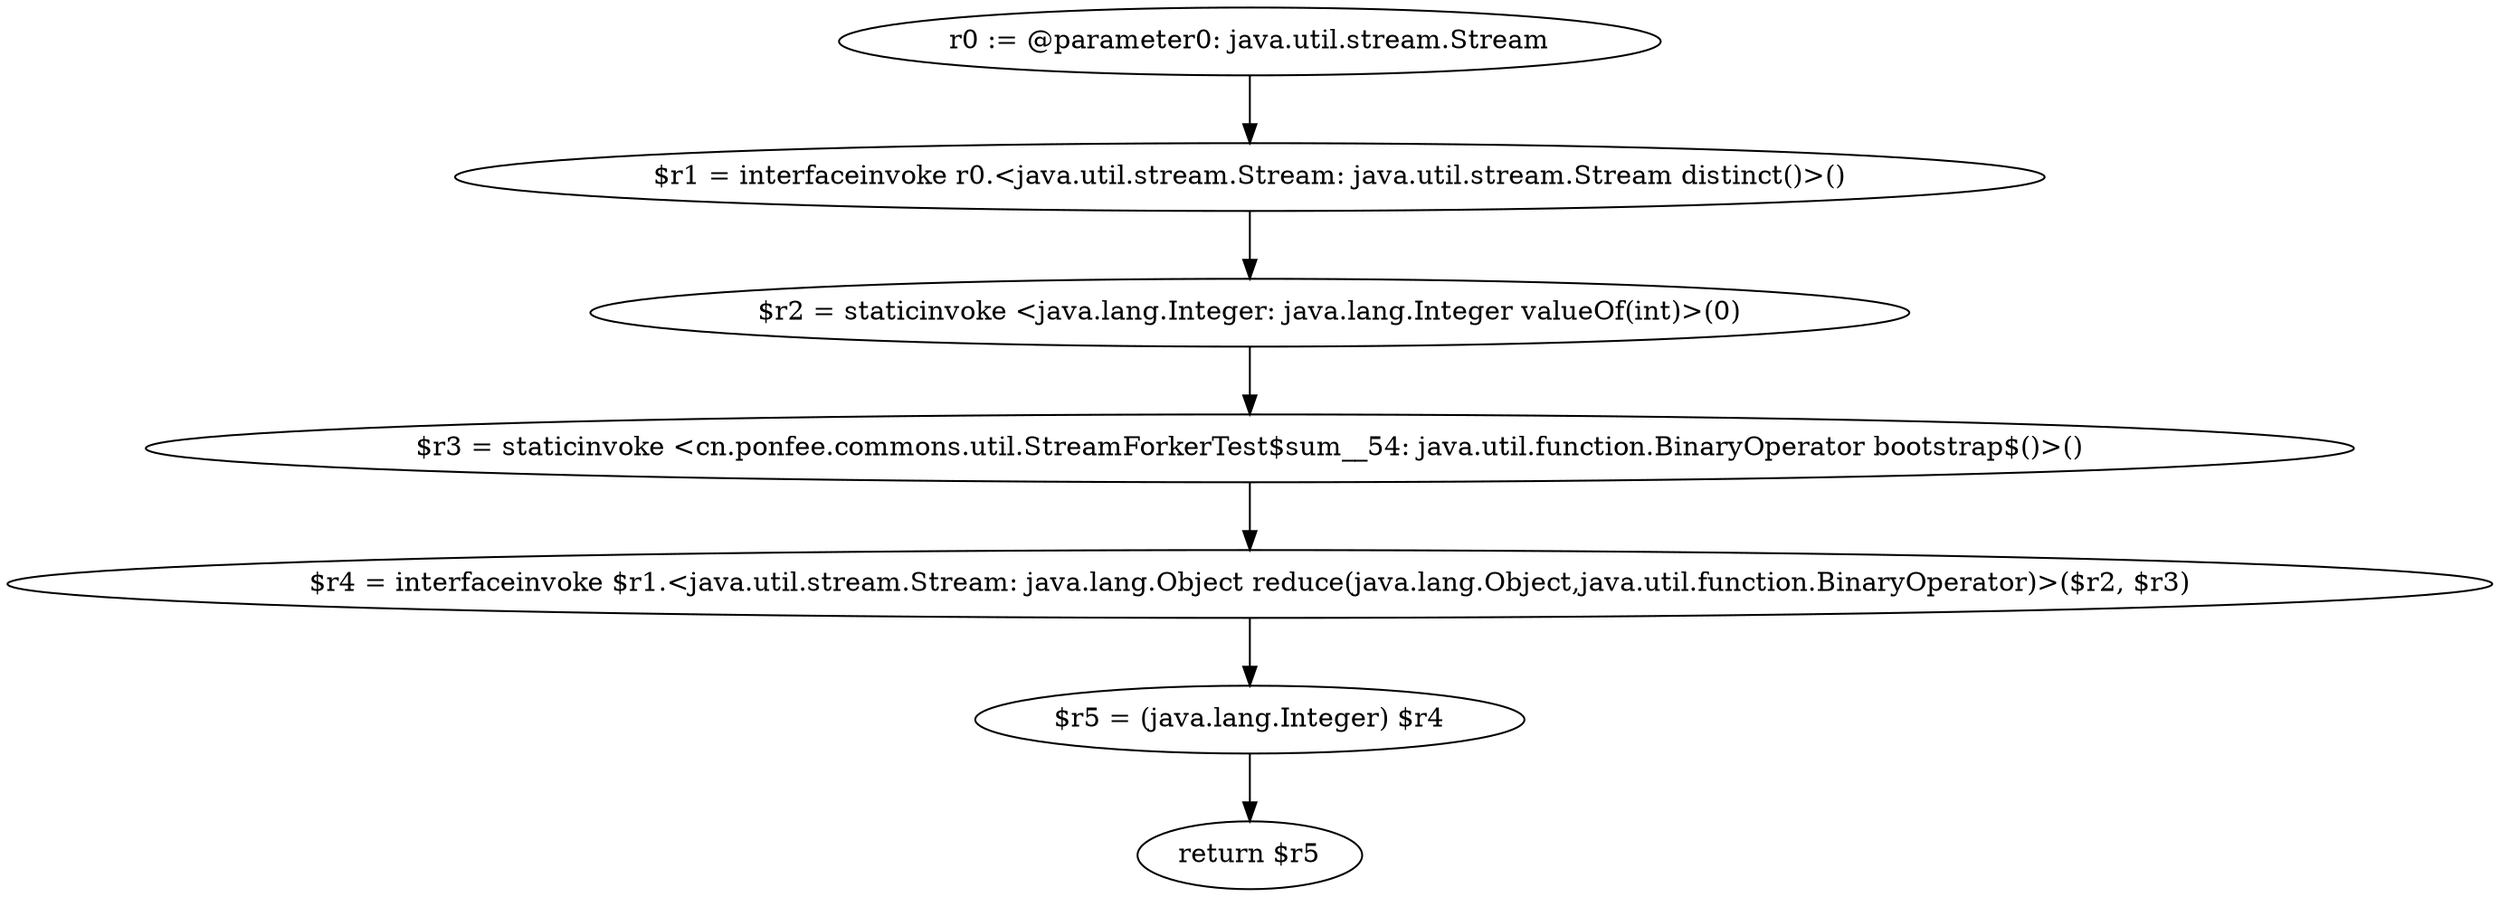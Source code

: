 digraph "unitGraph" {
    "r0 := @parameter0: java.util.stream.Stream"
    "$r1 = interfaceinvoke r0.<java.util.stream.Stream: java.util.stream.Stream distinct()>()"
    "$r2 = staticinvoke <java.lang.Integer: java.lang.Integer valueOf(int)>(0)"
    "$r3 = staticinvoke <cn.ponfee.commons.util.StreamForkerTest$sum__54: java.util.function.BinaryOperator bootstrap$()>()"
    "$r4 = interfaceinvoke $r1.<java.util.stream.Stream: java.lang.Object reduce(java.lang.Object,java.util.function.BinaryOperator)>($r2, $r3)"
    "$r5 = (java.lang.Integer) $r4"
    "return $r5"
    "r0 := @parameter0: java.util.stream.Stream"->"$r1 = interfaceinvoke r0.<java.util.stream.Stream: java.util.stream.Stream distinct()>()";
    "$r1 = interfaceinvoke r0.<java.util.stream.Stream: java.util.stream.Stream distinct()>()"->"$r2 = staticinvoke <java.lang.Integer: java.lang.Integer valueOf(int)>(0)";
    "$r2 = staticinvoke <java.lang.Integer: java.lang.Integer valueOf(int)>(0)"->"$r3 = staticinvoke <cn.ponfee.commons.util.StreamForkerTest$sum__54: java.util.function.BinaryOperator bootstrap$()>()";
    "$r3 = staticinvoke <cn.ponfee.commons.util.StreamForkerTest$sum__54: java.util.function.BinaryOperator bootstrap$()>()"->"$r4 = interfaceinvoke $r1.<java.util.stream.Stream: java.lang.Object reduce(java.lang.Object,java.util.function.BinaryOperator)>($r2, $r3)";
    "$r4 = interfaceinvoke $r1.<java.util.stream.Stream: java.lang.Object reduce(java.lang.Object,java.util.function.BinaryOperator)>($r2, $r3)"->"$r5 = (java.lang.Integer) $r4";
    "$r5 = (java.lang.Integer) $r4"->"return $r5";
}
